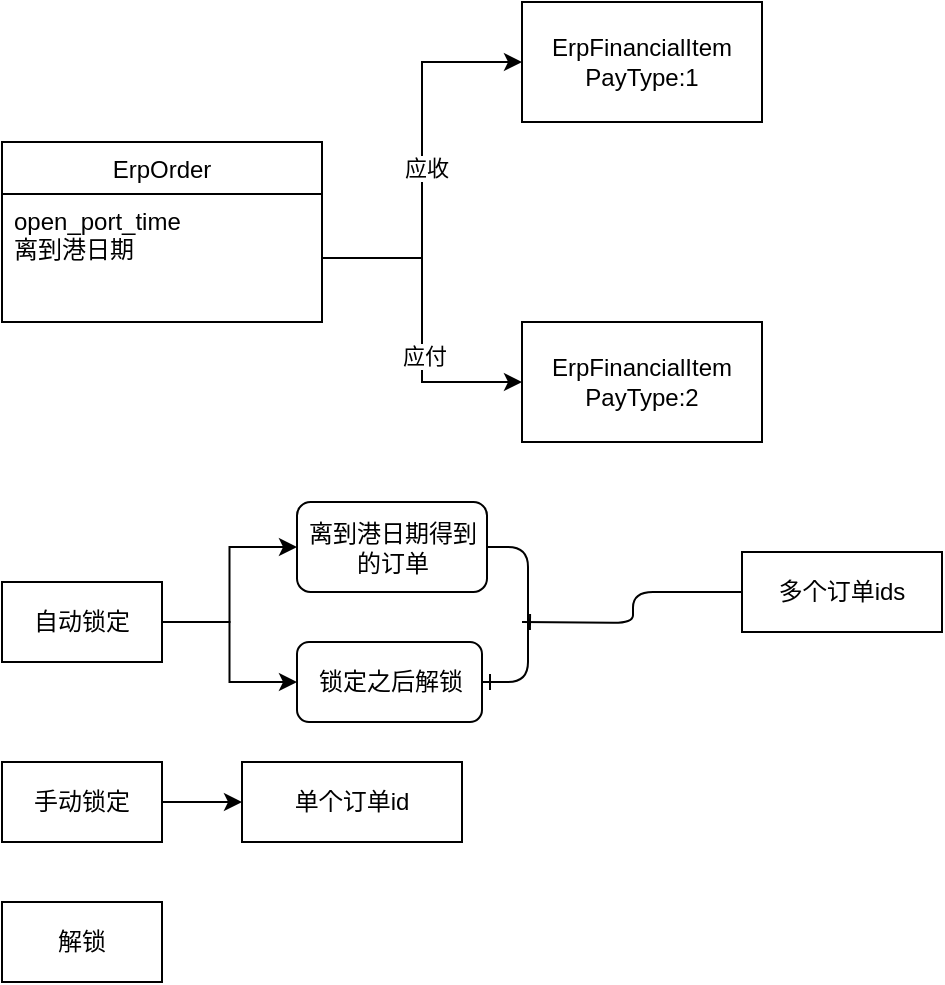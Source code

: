 <mxfile version="13.6.0" type="github">
  <diagram id="C5RBs43oDa-KdzZeNtuy" name="Page-1">
    <mxGraphModel dx="718" dy="471" grid="1" gridSize="10" guides="1" tooltips="1" connect="1" arrows="1" fold="1" page="1" pageScale="1" pageWidth="827" pageHeight="1169" math="0" shadow="0">
      <root>
        <mxCell id="WIyWlLk6GJQsqaUBKTNV-0" />
        <mxCell id="WIyWlLk6GJQsqaUBKTNV-1" parent="WIyWlLk6GJQsqaUBKTNV-0" />
        <mxCell id="zkfFHV4jXpPFQw0GAbJ--6" value="ErpOrder" style="swimlane;fontStyle=0;align=center;verticalAlign=top;childLayout=stackLayout;horizontal=1;startSize=26;horizontalStack=0;resizeParent=1;resizeLast=0;collapsible=1;marginBottom=0;rounded=0;shadow=0;strokeWidth=1;" parent="WIyWlLk6GJQsqaUBKTNV-1" vertex="1">
          <mxGeometry x="120" y="360" width="160" height="90" as="geometry">
            <mxRectangle x="120" y="360" width="160" height="26" as="alternateBounds" />
          </mxGeometry>
        </mxCell>
        <mxCell id="JmDaQrRB5udeSFVOYitA-1" value="ErpFinancialItem&lt;br&gt;PayType:1" style="rounded=0;whiteSpace=wrap;html=1;" parent="WIyWlLk6GJQsqaUBKTNV-1" vertex="1">
          <mxGeometry x="380" y="290" width="120" height="60" as="geometry" />
        </mxCell>
        <mxCell id="JmDaQrRB5udeSFVOYitA-2" value="ErpFinancialItem&lt;br&gt;PayType:2" style="rounded=0;whiteSpace=wrap;html=1;" parent="WIyWlLk6GJQsqaUBKTNV-1" vertex="1">
          <mxGeometry x="380" y="450" width="120" height="60" as="geometry" />
        </mxCell>
        <mxCell id="JmDaQrRB5udeSFVOYitA-3" style="edgeStyle=orthogonalEdgeStyle;rounded=0;orthogonalLoop=1;jettySize=auto;html=1;exitX=1;exitY=0.5;exitDx=0;exitDy=0;entryX=0;entryY=0.5;entryDx=0;entryDy=0;" parent="WIyWlLk6GJQsqaUBKTNV-1" source="zkfFHV4jXpPFQw0GAbJ--7" target="JmDaQrRB5udeSFVOYitA-1" edge="1">
          <mxGeometry relative="1" as="geometry" />
        </mxCell>
        <mxCell id="JmDaQrRB5udeSFVOYitA-5" value="应收" style="edgeLabel;html=1;align=center;verticalAlign=middle;resizable=0;points=[];" parent="JmDaQrRB5udeSFVOYitA-3" vertex="1" connectable="0">
          <mxGeometry x="-0.037" y="-2" relative="1" as="geometry">
            <mxPoint as="offset" />
          </mxGeometry>
        </mxCell>
        <mxCell id="JmDaQrRB5udeSFVOYitA-4" style="edgeStyle=orthogonalEdgeStyle;rounded=0;orthogonalLoop=1;jettySize=auto;html=1;exitX=1;exitY=0.5;exitDx=0;exitDy=0;entryX=0;entryY=0.5;entryDx=0;entryDy=0;" parent="WIyWlLk6GJQsqaUBKTNV-1" source="zkfFHV4jXpPFQw0GAbJ--7" target="JmDaQrRB5udeSFVOYitA-2" edge="1">
          <mxGeometry relative="1" as="geometry" />
        </mxCell>
        <mxCell id="JmDaQrRB5udeSFVOYitA-6" value="应付" style="edgeLabel;html=1;align=center;verticalAlign=middle;resizable=0;points=[];" parent="JmDaQrRB5udeSFVOYitA-4" vertex="1" connectable="0">
          <mxGeometry x="0.225" y="1" relative="1" as="geometry">
            <mxPoint as="offset" />
          </mxGeometry>
        </mxCell>
        <mxCell id="zkfFHV4jXpPFQw0GAbJ--7" value="open_port_time&#xa;离到港日期" style="text;align=left;verticalAlign=top;spacingLeft=4;spacingRight=4;overflow=hidden;rotatable=0;points=[[0,0.5],[1,0.5]];portConstraint=eastwest;" parent="WIyWlLk6GJQsqaUBKTNV-1" vertex="1">
          <mxGeometry x="120" y="386" width="160" height="64" as="geometry" />
        </mxCell>
        <mxCell id="JmDaQrRB5udeSFVOYitA-15" value="" style="edgeStyle=orthogonalEdgeStyle;rounded=0;orthogonalLoop=1;jettySize=auto;html=1;" parent="WIyWlLk6GJQsqaUBKTNV-1" source="JmDaQrRB5udeSFVOYitA-7" target="JmDaQrRB5udeSFVOYitA-14" edge="1">
          <mxGeometry relative="1" as="geometry" />
        </mxCell>
        <mxCell id="JmDaQrRB5udeSFVOYitA-16" style="edgeStyle=orthogonalEdgeStyle;rounded=0;orthogonalLoop=1;jettySize=auto;html=1;exitX=1;exitY=0.5;exitDx=0;exitDy=0;entryX=0;entryY=0.5;entryDx=0;entryDy=0;" parent="WIyWlLk6GJQsqaUBKTNV-1" source="JmDaQrRB5udeSFVOYitA-7" target="JmDaQrRB5udeSFVOYitA-13" edge="1">
          <mxGeometry relative="1" as="geometry" />
        </mxCell>
        <mxCell id="JmDaQrRB5udeSFVOYitA-7" value="自动锁定" style="rounded=0;whiteSpace=wrap;html=1;" parent="WIyWlLk6GJQsqaUBKTNV-1" vertex="1">
          <mxGeometry x="120" y="580" width="80" height="40" as="geometry" />
        </mxCell>
        <mxCell id="JmDaQrRB5udeSFVOYitA-12" style="edgeStyle=orthogonalEdgeStyle;rounded=0;orthogonalLoop=1;jettySize=auto;html=1;exitX=1;exitY=0.5;exitDx=0;exitDy=0;entryX=0;entryY=0.5;entryDx=0;entryDy=0;" parent="WIyWlLk6GJQsqaUBKTNV-1" source="JmDaQrRB5udeSFVOYitA-8" target="JmDaQrRB5udeSFVOYitA-9" edge="1">
          <mxGeometry relative="1" as="geometry" />
        </mxCell>
        <mxCell id="JmDaQrRB5udeSFVOYitA-8" value="手动锁定" style="rounded=0;whiteSpace=wrap;html=1;" parent="WIyWlLk6GJQsqaUBKTNV-1" vertex="1">
          <mxGeometry x="120" y="670" width="80" height="40" as="geometry" />
        </mxCell>
        <mxCell id="JmDaQrRB5udeSFVOYitA-9" value="单个订单id" style="rounded=0;whiteSpace=wrap;html=1;" parent="WIyWlLk6GJQsqaUBKTNV-1" vertex="1">
          <mxGeometry x="240" y="670" width="110" height="40" as="geometry" />
        </mxCell>
        <mxCell id="JmDaQrRB5udeSFVOYitA-19" style="edgeStyle=orthogonalEdgeStyle;rounded=1;orthogonalLoop=1;jettySize=auto;html=1;exitX=0;exitY=0.5;exitDx=0;exitDy=0;endArrow=ERone;endFill=0;" parent="WIyWlLk6GJQsqaUBKTNV-1" source="JmDaQrRB5udeSFVOYitA-10" edge="1">
          <mxGeometry relative="1" as="geometry">
            <mxPoint x="380" y="600" as="targetPoint" />
          </mxGeometry>
        </mxCell>
        <mxCell id="JmDaQrRB5udeSFVOYitA-10" value="多个订单ids" style="rounded=0;whiteSpace=wrap;html=1;" parent="WIyWlLk6GJQsqaUBKTNV-1" vertex="1">
          <mxGeometry x="490" y="565" width="100" height="40" as="geometry" />
        </mxCell>
        <mxCell id="JmDaQrRB5udeSFVOYitA-17" style="edgeStyle=orthogonalEdgeStyle;rounded=1;orthogonalLoop=1;jettySize=auto;html=1;exitX=1;exitY=0.5;exitDx=0;exitDy=0;entryX=1;entryY=0.5;entryDx=0;entryDy=0;endArrow=ERone;endFill=0;" parent="WIyWlLk6GJQsqaUBKTNV-1" source="JmDaQrRB5udeSFVOYitA-13" target="JmDaQrRB5udeSFVOYitA-14" edge="1">
          <mxGeometry relative="1" as="geometry">
            <Array as="points">
              <mxPoint x="383" y="563" />
              <mxPoint x="383" y="630" />
            </Array>
          </mxGeometry>
        </mxCell>
        <mxCell id="JmDaQrRB5udeSFVOYitA-13" value="离到港日期得到的订单" style="rounded=1;whiteSpace=wrap;html=1;" parent="WIyWlLk6GJQsqaUBKTNV-1" vertex="1">
          <mxGeometry x="267.5" y="540" width="95" height="45" as="geometry" />
        </mxCell>
        <mxCell id="JmDaQrRB5udeSFVOYitA-14" value="锁定之后解锁" style="rounded=1;whiteSpace=wrap;html=1;" parent="WIyWlLk6GJQsqaUBKTNV-1" vertex="1">
          <mxGeometry x="267.5" y="610" width="92.5" height="40" as="geometry" />
        </mxCell>
        <mxCell id="JmDaQrRB5udeSFVOYitA-20" value="解锁" style="rounded=0;whiteSpace=wrap;html=1;" parent="WIyWlLk6GJQsqaUBKTNV-1" vertex="1">
          <mxGeometry x="120" y="740" width="80" height="40" as="geometry" />
        </mxCell>
      </root>
    </mxGraphModel>
  </diagram>
</mxfile>
